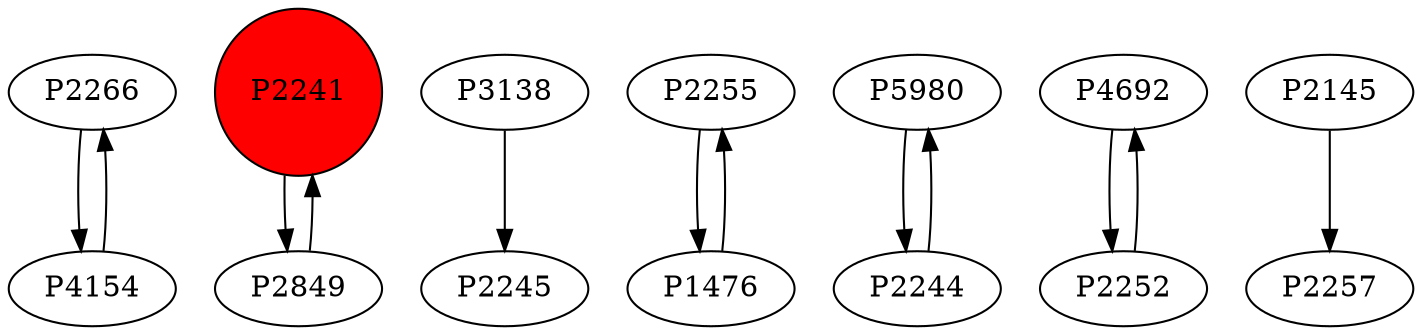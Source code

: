 digraph {
	P2266 -> P4154
	P4154 -> P2266
	P2241 -> P2849
	P3138 -> P2245
	P2255 -> P1476
	P2849 -> P2241
	P5980 -> P2244
	P2244 -> P5980
	P4692 -> P2252
	P1476 -> P2255
	P2145 -> P2257
	P2252 -> P4692
	P2241 [shape=circle]
	P2241 [style=filled]
	P2241 [fillcolor=red]
}